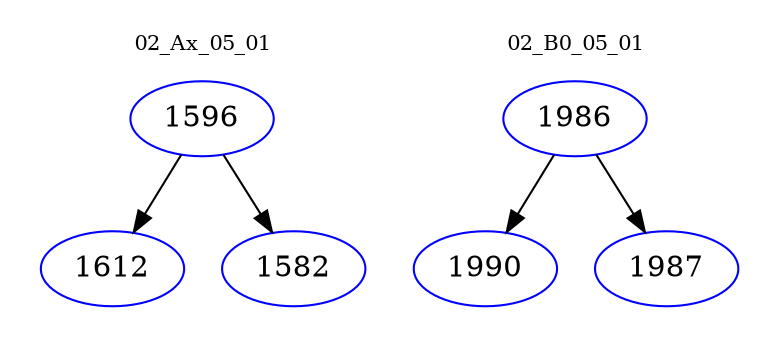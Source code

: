 digraph{
subgraph cluster_0 {
color = white
label = "02_Ax_05_01";
fontsize=10;
T0_1596 [label="1596", color="blue"]
T0_1596 -> T0_1612 [color="black"]
T0_1612 [label="1612", color="blue"]
T0_1596 -> T0_1582 [color="black"]
T0_1582 [label="1582", color="blue"]
}
subgraph cluster_1 {
color = white
label = "02_B0_05_01";
fontsize=10;
T1_1986 [label="1986", color="blue"]
T1_1986 -> T1_1990 [color="black"]
T1_1990 [label="1990", color="blue"]
T1_1986 -> T1_1987 [color="black"]
T1_1987 [label="1987", color="blue"]
}
}
